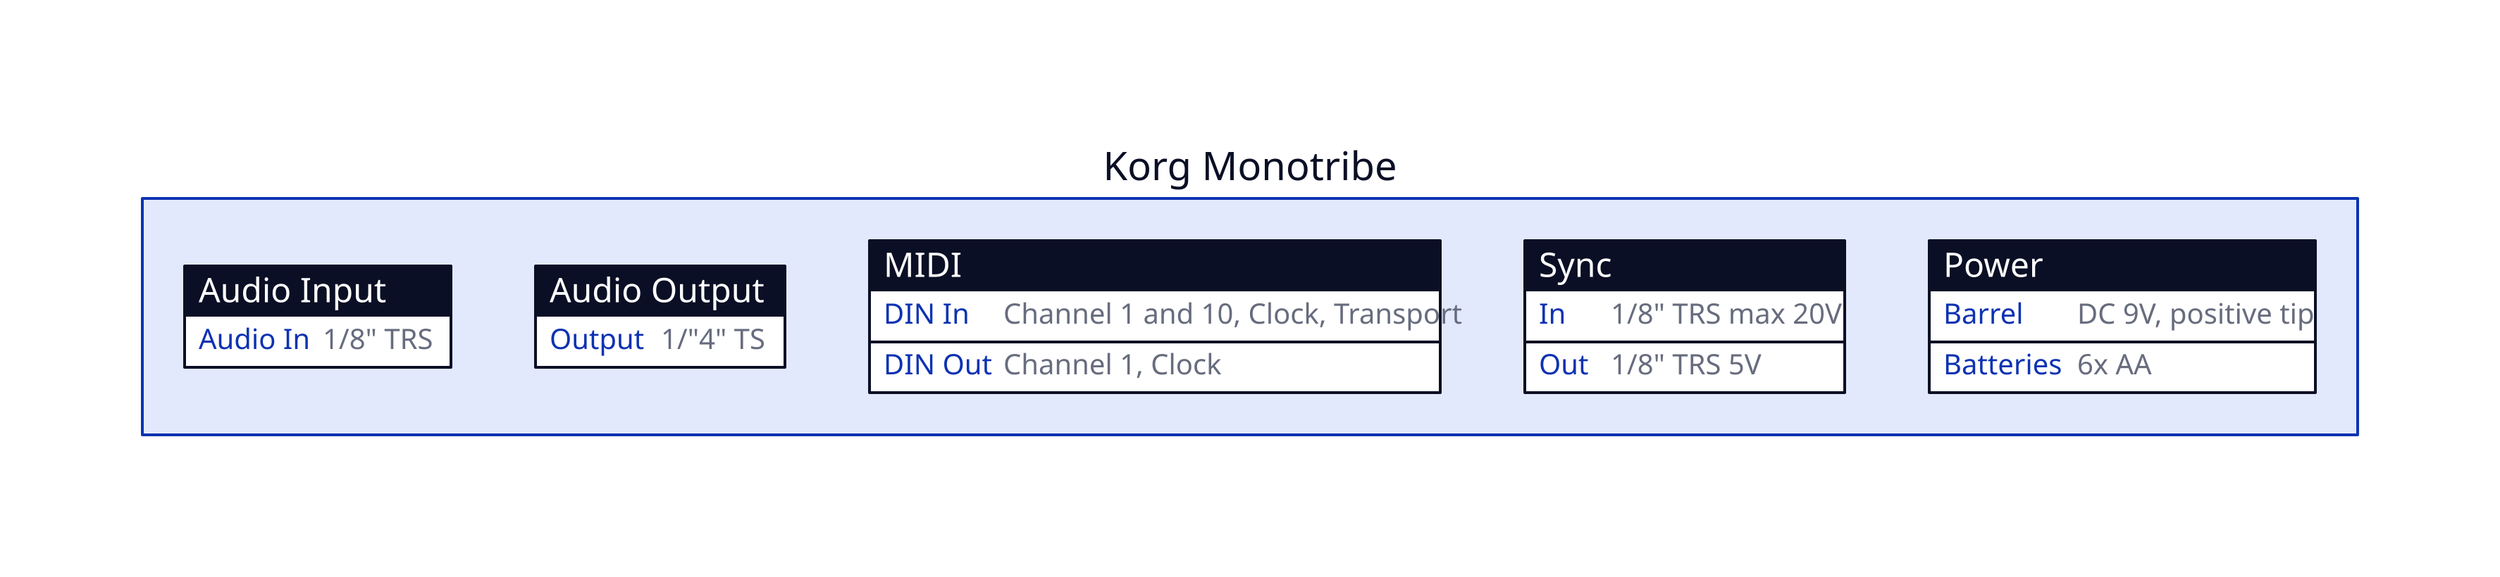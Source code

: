 monotribe: {
  label: Korg Monotribe
  Input: {
    label: Audio Input
    shape: "sql_table"
    Audio In: 1/8" TRS
  }
  Output: {
    label: Audio Output
    shape: "sql_table"
    Output: 1/"4" TS
  }
  MIDI: {
    shape: "sql_table"
    DIN In: Channel 1 and 10, Clock, Transport
    DIN Out: Channel 1, Clock
  }
  Sync: {
    shape: "sql_table"
    In: 1/8" TRS max 20V
    Out: 1/8" TRS 5V
  }
  Power: {
    shape: "sql_table"
    Barrel: DC 9V, positive tip
    Batteries: 6x AA
  }
}
